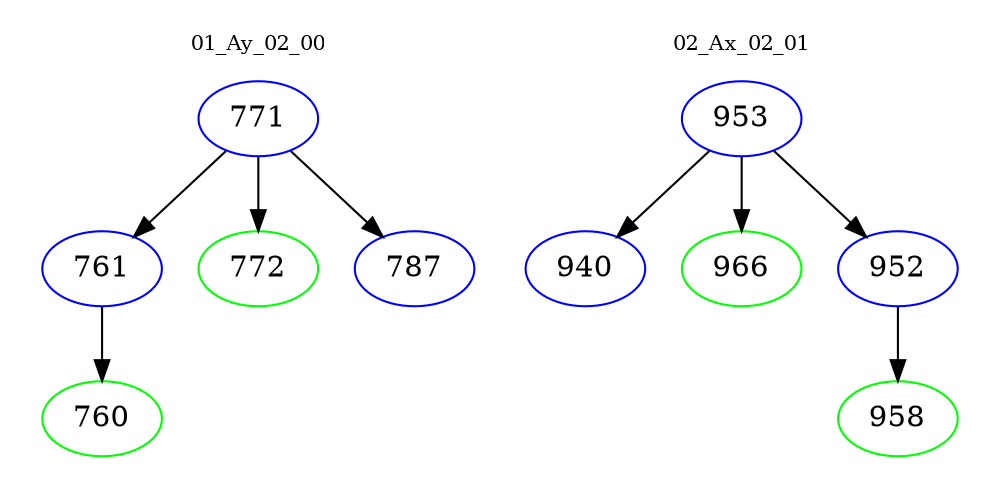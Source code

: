 digraph{
subgraph cluster_0 {
color = white
label = "01_Ay_02_00";
fontsize=10;
T0_771 [label="771", color="blue"]
T0_771 -> T0_761 [color="black"]
T0_761 [label="761", color="blue"]
T0_761 -> T0_760 [color="black"]
T0_760 [label="760", color="green"]
T0_771 -> T0_772 [color="black"]
T0_772 [label="772", color="green"]
T0_771 -> T0_787 [color="black"]
T0_787 [label="787", color="blue"]
}
subgraph cluster_1 {
color = white
label = "02_Ax_02_01";
fontsize=10;
T1_953 [label="953", color="blue"]
T1_953 -> T1_940 [color="black"]
T1_940 [label="940", color="blue"]
T1_953 -> T1_966 [color="black"]
T1_966 [label="966", color="green"]
T1_953 -> T1_952 [color="black"]
T1_952 [label="952", color="blue"]
T1_952 -> T1_958 [color="black"]
T1_958 [label="958", color="green"]
}
}
